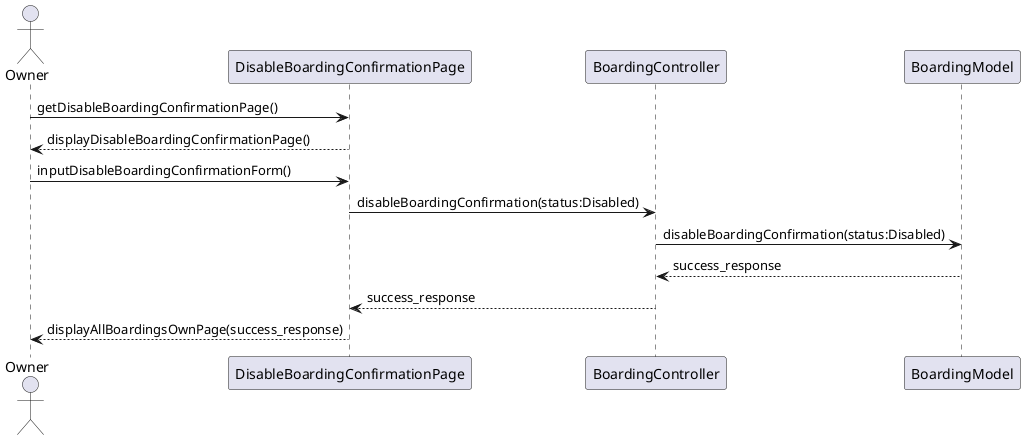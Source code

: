 @startuml
actor Owner as act
participant DisableBoardingConfirmationPage as view
participant BoardingController as ctrl
participant BoardingModel as model

act -> view : getDisableBoardingConfirmationPage()
act <-- view : displayDisableBoardingConfirmationPage()

    act->view : inputDisableBoardingConfirmationForm()
    view->ctrl: disableBoardingConfirmation(status:Disabled)
    ctrl->model: disableBoardingConfirmation(status:Disabled)
    model --> ctrl: success_response
    ctrl --> view: success_response
    view-->act: displayAllBoardingsOwnPage(success_response)

@enduml
